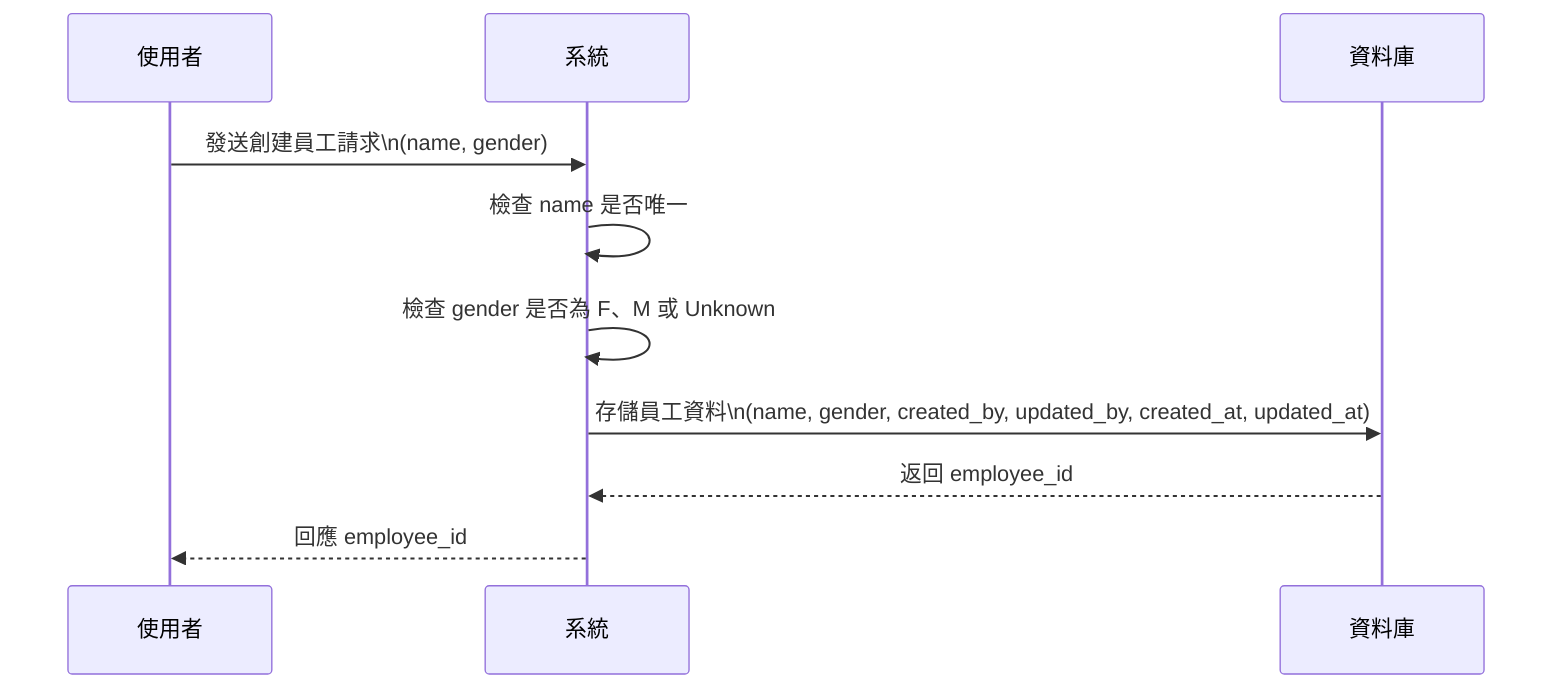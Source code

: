 sequenceDiagram
    participant User as 使用者
    participant System as 系統
    participant Database as 資料庫
    
    User->>System: 發送創建員工請求\n(name, gender)
    System->>System: 檢查 name 是否唯一
    System->>System: 檢查 gender 是否為 F、M 或 Unknown
    System->>Database: 存儲員工資料\n(name, gender, created_by, updated_by, created_at, updated_at)
    Database-->>System: 返回 employee_id
    System-->>User: 回應 employee_id